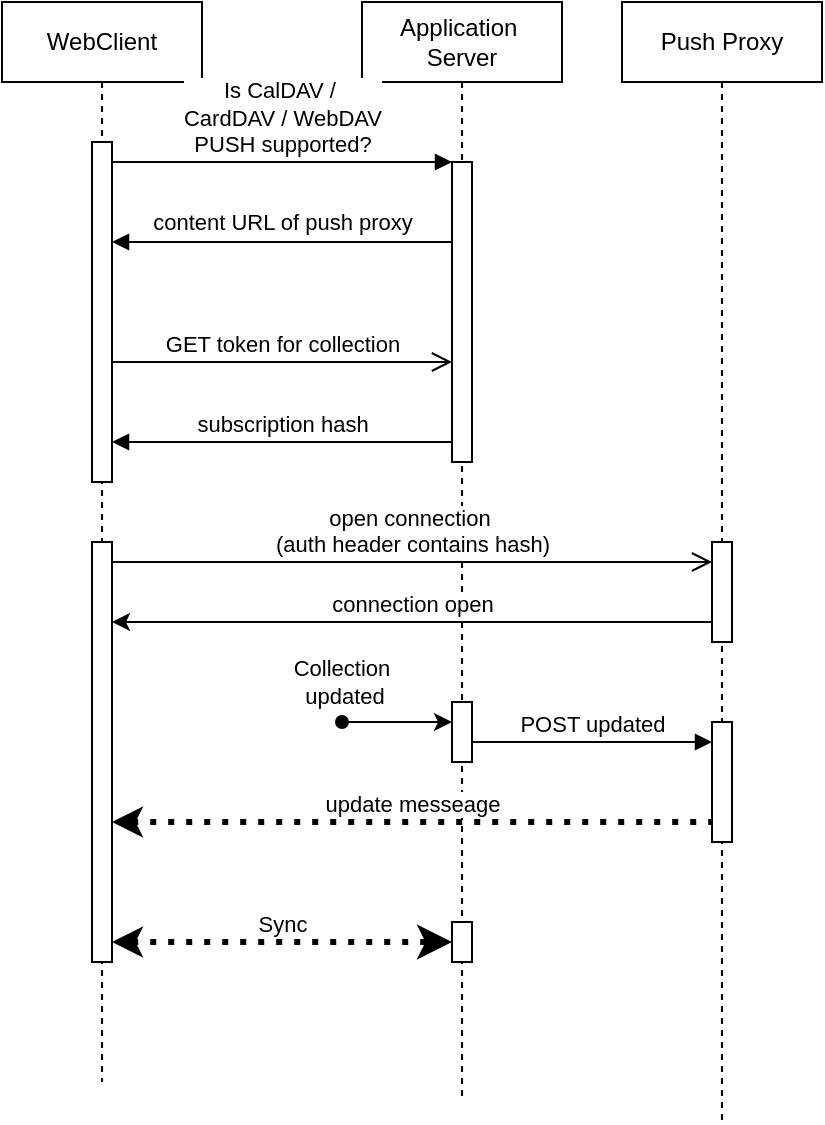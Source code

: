 <mxfile version="21.7.5" type="device">
  <diagram name="Page-1" id="zxYLDxom5zU_tBhAoKr1">
    <mxGraphModel dx="1434" dy="791" grid="1" gridSize="10" guides="1" tooltips="1" connect="1" arrows="1" fold="1" page="1" pageScale="1" pageWidth="1169" pageHeight="827" math="0" shadow="0">
      <root>
        <mxCell id="0" />
        <mxCell id="1" parent="0" />
        <mxCell id="kNW9RfZG_kaPXo736lm4-1" value="WebClient" style="shape=umlLifeline;perimeter=lifelinePerimeter;whiteSpace=wrap;html=1;container=0;dropTarget=0;collapsible=0;recursiveResize=0;outlineConnect=0;portConstraint=eastwest;newEdgeStyle={&quot;edgeStyle&quot;:&quot;elbowEdgeStyle&quot;,&quot;elbow&quot;:&quot;vertical&quot;,&quot;curved&quot;:0,&quot;rounded&quot;:0};" parent="1" vertex="1">
          <mxGeometry x="40" y="40" width="100" height="540" as="geometry" />
        </mxCell>
        <mxCell id="kNW9RfZG_kaPXo736lm4-2" value="" style="html=1;points=[];perimeter=orthogonalPerimeter;outlineConnect=0;targetShapes=umlLifeline;portConstraint=eastwest;newEdgeStyle={&quot;edgeStyle&quot;:&quot;elbowEdgeStyle&quot;,&quot;elbow&quot;:&quot;vertical&quot;,&quot;curved&quot;:0,&quot;rounded&quot;:0};" parent="kNW9RfZG_kaPXo736lm4-1" vertex="1">
          <mxGeometry x="45" y="70" width="10" height="170" as="geometry" />
        </mxCell>
        <mxCell id="kNW9RfZG_kaPXo736lm4-35" value="" style="html=1;points=[];perimeter=orthogonalPerimeter;outlineConnect=0;targetShapes=umlLifeline;portConstraint=eastwest;newEdgeStyle={&quot;edgeStyle&quot;:&quot;elbowEdgeStyle&quot;,&quot;elbow&quot;:&quot;vertical&quot;,&quot;curved&quot;:0,&quot;rounded&quot;:0};" parent="kNW9RfZG_kaPXo736lm4-1" vertex="1">
          <mxGeometry x="45" y="270" width="10" height="210" as="geometry" />
        </mxCell>
        <mxCell id="kNW9RfZG_kaPXo736lm4-4" value="&lt;div&gt;Application&amp;nbsp;&lt;/div&gt;&lt;div&gt;Server&lt;/div&gt;" style="shape=umlLifeline;perimeter=lifelinePerimeter;whiteSpace=wrap;html=1;container=0;dropTarget=0;collapsible=0;recursiveResize=0;outlineConnect=0;portConstraint=eastwest;newEdgeStyle={&quot;edgeStyle&quot;:&quot;elbowEdgeStyle&quot;,&quot;elbow&quot;:&quot;vertical&quot;,&quot;curved&quot;:0,&quot;rounded&quot;:0};" parent="1" vertex="1">
          <mxGeometry x="220" y="40" width="100" height="550" as="geometry" />
        </mxCell>
        <mxCell id="kNW9RfZG_kaPXo736lm4-5" value="" style="html=1;points=[];perimeter=orthogonalPerimeter;outlineConnect=0;targetShapes=umlLifeline;portConstraint=eastwest;newEdgeStyle={&quot;edgeStyle&quot;:&quot;elbowEdgeStyle&quot;,&quot;elbow&quot;:&quot;vertical&quot;,&quot;curved&quot;:0,&quot;rounded&quot;:0};" parent="kNW9RfZG_kaPXo736lm4-4" vertex="1">
          <mxGeometry x="45" y="80" width="10" height="150" as="geometry" />
        </mxCell>
        <mxCell id="kNW9RfZG_kaPXo736lm4-6" value="" style="html=1;points=[];perimeter=orthogonalPerimeter;outlineConnect=0;targetShapes=umlLifeline;portConstraint=eastwest;newEdgeStyle={&quot;edgeStyle&quot;:&quot;elbowEdgeStyle&quot;,&quot;elbow&quot;:&quot;vertical&quot;,&quot;curved&quot;:0,&quot;rounded&quot;:0};" parent="kNW9RfZG_kaPXo736lm4-4" vertex="1">
          <mxGeometry x="45" y="350" width="10" height="30" as="geometry" />
        </mxCell>
        <mxCell id="kNW9RfZG_kaPXo736lm4-7" value="" style="html=1;points=[];perimeter=orthogonalPerimeter;outlineConnect=0;targetShapes=umlLifeline;portConstraint=eastwest;newEdgeStyle={&quot;edgeStyle&quot;:&quot;elbowEdgeStyle&quot;,&quot;elbow&quot;:&quot;vertical&quot;,&quot;curved&quot;:0,&quot;rounded&quot;:0};" parent="kNW9RfZG_kaPXo736lm4-4" vertex="1">
          <mxGeometry x="45" y="460" width="10" height="20" as="geometry" />
        </mxCell>
        <mxCell id="kNW9RfZG_kaPXo736lm4-8" value="&lt;div&gt;Is CalDAV /&amp;nbsp;&lt;/div&gt;&lt;div&gt;CardDAV / WebDAV&lt;/div&gt;&lt;div&gt;PUSH supported?&lt;/div&gt;" style="html=1;verticalAlign=bottom;endArrow=block;edgeStyle=elbowEdgeStyle;elbow=vertical;curved=0;rounded=0;" parent="1" source="kNW9RfZG_kaPXo736lm4-2" target="kNW9RfZG_kaPXo736lm4-5" edge="1">
          <mxGeometry relative="1" as="geometry">
            <mxPoint x="195" y="130" as="sourcePoint" />
            <Array as="points">
              <mxPoint x="180" y="120" />
            </Array>
          </mxGeometry>
        </mxCell>
        <mxCell id="kNW9RfZG_kaPXo736lm4-9" value="" style="html=1;verticalAlign=bottom;endArrow=block;edgeStyle=elbowEdgeStyle;elbow=vertical;curved=0;rounded=0;" parent="1" edge="1">
          <mxGeometry relative="1" as="geometry">
            <mxPoint x="265" y="160" as="sourcePoint" />
            <Array as="points">
              <mxPoint x="190" y="160" />
            </Array>
            <mxPoint x="95" y="160" as="targetPoint" />
          </mxGeometry>
        </mxCell>
        <mxCell id="kNW9RfZG_kaPXo736lm4-10" value="content URL of push proxy" style="edgeLabel;html=1;align=center;verticalAlign=middle;resizable=0;points=[];" parent="kNW9RfZG_kaPXo736lm4-9" vertex="1" connectable="0">
          <mxGeometry x="0.171" relative="1" as="geometry">
            <mxPoint x="14" y="-10" as="offset" />
          </mxGeometry>
        </mxCell>
        <mxCell id="kNW9RfZG_kaPXo736lm4-11" value="GET token for collection" style="html=1;verticalAlign=bottom;endArrow=open;endSize=8;edgeStyle=elbowEdgeStyle;elbow=vertical;curved=0;rounded=0;" parent="1" target="kNW9RfZG_kaPXo736lm4-5" edge="1">
          <mxGeometry x="0.001" relative="1" as="geometry">
            <mxPoint x="395" y="220" as="targetPoint" />
            <Array as="points">
              <mxPoint x="180" y="220" />
            </Array>
            <mxPoint x="95" y="220" as="sourcePoint" />
            <mxPoint as="offset" />
          </mxGeometry>
        </mxCell>
        <mxCell id="kNW9RfZG_kaPXo736lm4-12" value="subscription hash" style="html=1;verticalAlign=bottom;endArrow=block;edgeStyle=elbowEdgeStyle;elbow=vertical;curved=0;rounded=0;" parent="1" source="kNW9RfZG_kaPXo736lm4-5" target="kNW9RfZG_kaPXo736lm4-2" edge="1">
          <mxGeometry relative="1" as="geometry">
            <mxPoint x="250" y="260" as="sourcePoint" />
            <Array as="points">
              <mxPoint x="190" y="260" />
            </Array>
            <mxPoint x="100" y="260" as="targetPoint" />
          </mxGeometry>
        </mxCell>
        <mxCell id="kNW9RfZG_kaPXo736lm4-13" value="Push Proxy" style="shape=umlLifeline;perimeter=lifelinePerimeter;whiteSpace=wrap;html=1;container=0;dropTarget=0;collapsible=0;recursiveResize=0;outlineConnect=0;portConstraint=eastwest;newEdgeStyle={&quot;edgeStyle&quot;:&quot;elbowEdgeStyle&quot;,&quot;elbow&quot;:&quot;vertical&quot;,&quot;curved&quot;:0,&quot;rounded&quot;:0};" parent="1" vertex="1">
          <mxGeometry x="350" y="40" width="100" height="560" as="geometry" />
        </mxCell>
        <mxCell id="kNW9RfZG_kaPXo736lm4-14" value="" style="html=1;points=[];perimeter=orthogonalPerimeter;outlineConnect=0;targetShapes=umlLifeline;portConstraint=eastwest;newEdgeStyle={&quot;edgeStyle&quot;:&quot;elbowEdgeStyle&quot;,&quot;elbow&quot;:&quot;vertical&quot;,&quot;curved&quot;:0,&quot;rounded&quot;:0};" parent="kNW9RfZG_kaPXo736lm4-13" vertex="1">
          <mxGeometry x="45" y="360" width="10" height="60" as="geometry" />
        </mxCell>
        <mxCell id="kNW9RfZG_kaPXo736lm4-34" value="" style="html=1;points=[];perimeter=orthogonalPerimeter;outlineConnect=0;targetShapes=umlLifeline;portConstraint=eastwest;newEdgeStyle={&quot;edgeStyle&quot;:&quot;elbowEdgeStyle&quot;,&quot;elbow&quot;:&quot;vertical&quot;,&quot;curved&quot;:0,&quot;rounded&quot;:0};" parent="kNW9RfZG_kaPXo736lm4-13" vertex="1">
          <mxGeometry x="45" y="270" width="10" height="50" as="geometry" />
        </mxCell>
        <mxCell id="kNW9RfZG_kaPXo736lm4-19" value="&lt;div&gt;open connection&amp;nbsp;&lt;/div&gt;&lt;div&gt;(auth header contains hash)&lt;/div&gt;" style="html=1;verticalAlign=bottom;endArrow=open;endSize=8;edgeStyle=elbowEdgeStyle;elbow=vertical;curved=0;rounded=0;" parent="1" target="kNW9RfZG_kaPXo736lm4-34" edge="1">
          <mxGeometry x="0.001" relative="1" as="geometry">
            <mxPoint x="635" y="320" as="targetPoint" />
            <Array as="points">
              <mxPoint x="185" y="320" />
            </Array>
            <mxPoint x="95" y="320" as="sourcePoint" />
            <mxPoint as="offset" />
          </mxGeometry>
        </mxCell>
        <mxCell id="kNW9RfZG_kaPXo736lm4-24" value="" style="endArrow=classic;html=1;rounded=0;startArrow=oval;startFill=1;" parent="1" edge="1">
          <mxGeometry width="50" height="50" relative="1" as="geometry">
            <mxPoint x="210" y="400" as="sourcePoint" />
            <mxPoint x="265" y="400" as="targetPoint" />
          </mxGeometry>
        </mxCell>
        <mxCell id="kNW9RfZG_kaPXo736lm4-25" value="&lt;div&gt;Collection&amp;nbsp;&lt;/div&gt;&lt;div&gt;updated&lt;/div&gt;" style="edgeLabel;html=1;align=center;verticalAlign=middle;resizable=0;points=[];" parent="kNW9RfZG_kaPXo736lm4-24" vertex="1" connectable="0">
          <mxGeometry x="-0.512" y="-1" relative="1" as="geometry">
            <mxPoint x="-13" y="-21" as="offset" />
          </mxGeometry>
        </mxCell>
        <mxCell id="kNW9RfZG_kaPXo736lm4-26" value="POST updated" style="html=1;verticalAlign=bottom;endArrow=block;edgeStyle=elbowEdgeStyle;elbow=vertical;curved=0;rounded=0;" parent="1" source="kNW9RfZG_kaPXo736lm4-6" target="kNW9RfZG_kaPXo736lm4-14" edge="1">
          <mxGeometry relative="1" as="geometry">
            <mxPoint x="270" y="410" as="sourcePoint" />
            <Array as="points">
              <mxPoint x="355" y="410" />
            </Array>
            <mxPoint x="360" y="410" as="targetPoint" />
          </mxGeometry>
        </mxCell>
        <mxCell id="kNW9RfZG_kaPXo736lm4-28" value="connection open" style="html=1;verticalAlign=bottom;endArrow=none;endSize=8;edgeStyle=elbowEdgeStyle;elbow=vertical;curved=0;rounded=0;endFill=0;startArrow=classic;startFill=1;" parent="1" target="kNW9RfZG_kaPXo736lm4-34" edge="1">
          <mxGeometry x="0.001" relative="1" as="geometry">
            <mxPoint x="635" y="350" as="targetPoint" />
            <Array as="points">
              <mxPoint x="180" y="350" />
            </Array>
            <mxPoint x="95" y="350" as="sourcePoint" />
            <mxPoint as="offset" />
          </mxGeometry>
        </mxCell>
        <mxCell id="kNW9RfZG_kaPXo736lm4-33" value="Sync" style="html=1;verticalAlign=bottom;endArrow=classic;endSize=8;edgeStyle=elbowEdgeStyle;elbow=vertical;curved=0;rounded=0;startArrow=classic;startFill=1;strokeWidth=3;dashed=1;dashPattern=1 2;endFill=1;" parent="1" source="kNW9RfZG_kaPXo736lm4-35" target="kNW9RfZG_kaPXo736lm4-7" edge="1">
          <mxGeometry x="0.001" relative="1" as="geometry">
            <mxPoint x="270" y="510" as="targetPoint" />
            <Array as="points">
              <mxPoint x="185" y="510" />
            </Array>
            <mxPoint x="95" y="510" as="sourcePoint" />
            <mxPoint as="offset" />
          </mxGeometry>
        </mxCell>
        <mxCell id="kNW9RfZG_kaPXo736lm4-37" value="update messeage" style="html=1;verticalAlign=bottom;endArrow=none;endSize=8;edgeStyle=elbowEdgeStyle;elbow=vertical;curved=0;rounded=0;startArrow=classic;startFill=1;strokeWidth=3;dashed=1;dashPattern=1 2;endFill=0;" parent="1" source="kNW9RfZG_kaPXo736lm4-35" target="kNW9RfZG_kaPXo736lm4-14" edge="1">
          <mxGeometry x="0.001" relative="1" as="geometry">
            <mxPoint x="390" y="450" as="targetPoint" />
            <Array as="points">
              <mxPoint x="310" y="450" />
            </Array>
            <mxPoint x="220" y="450" as="sourcePoint" />
            <mxPoint as="offset" />
          </mxGeometry>
        </mxCell>
      </root>
    </mxGraphModel>
  </diagram>
</mxfile>
